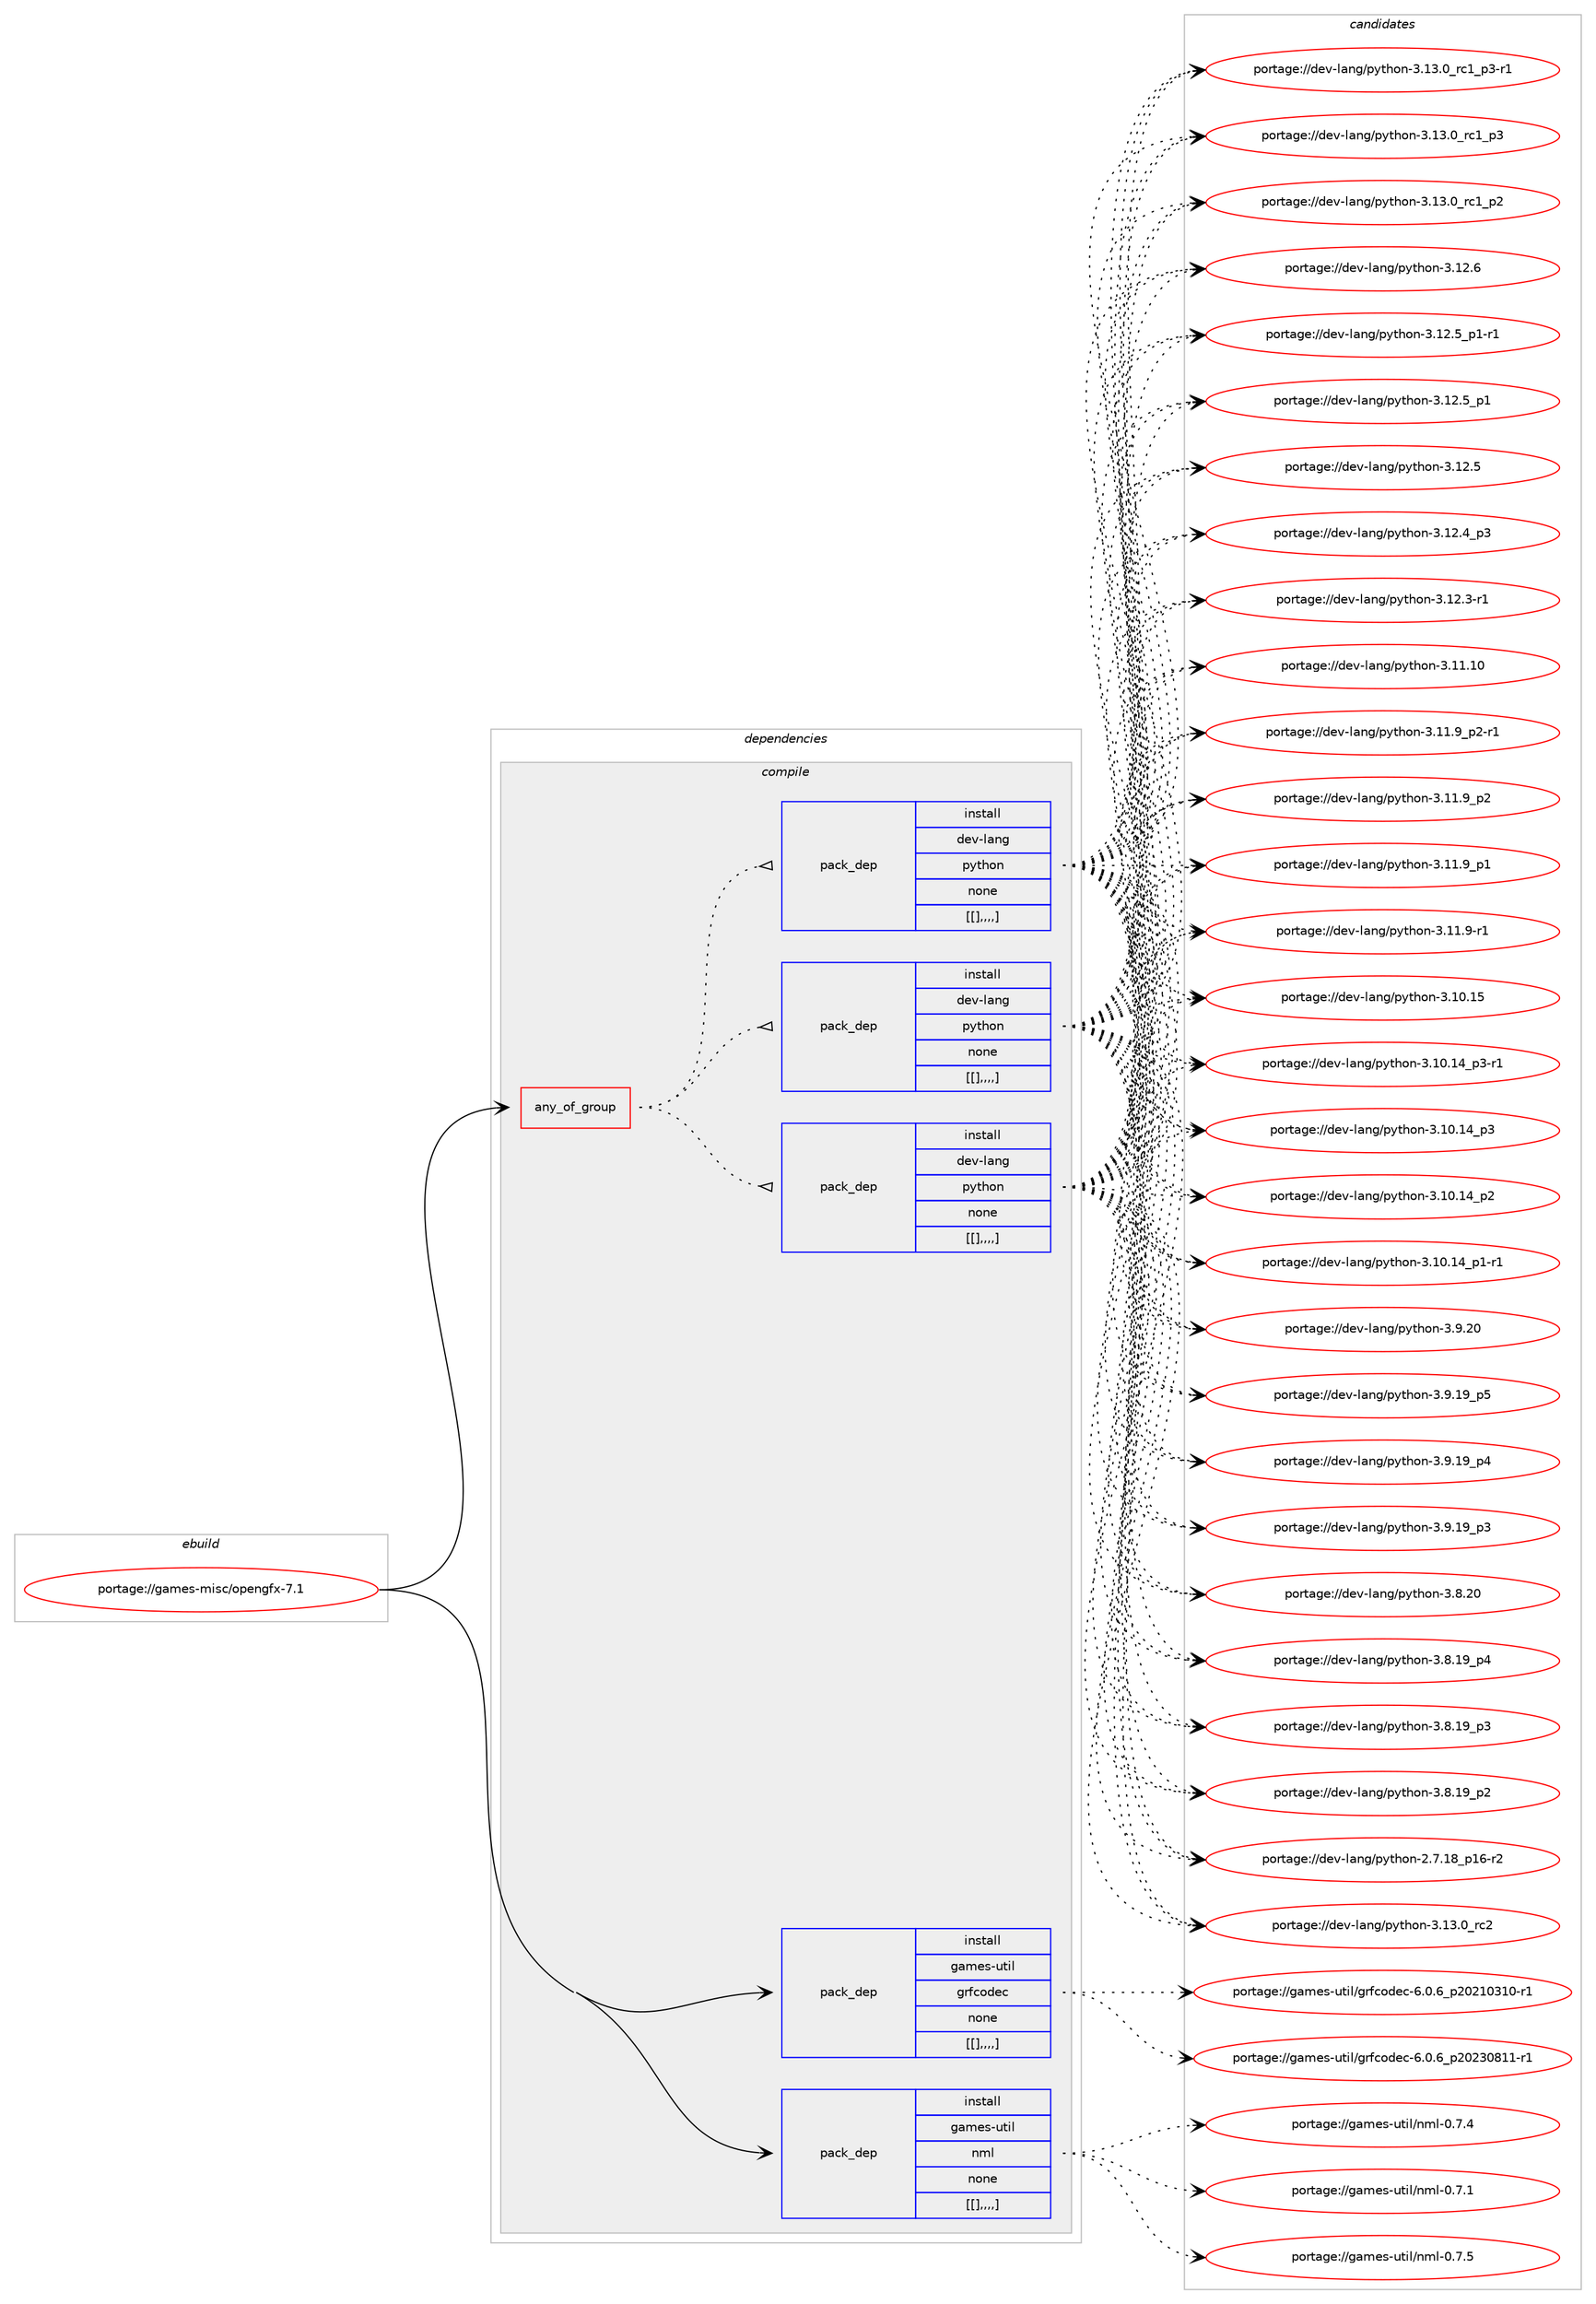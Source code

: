 digraph prolog {

# *************
# Graph options
# *************

newrank=true;
concentrate=true;
compound=true;
graph [rankdir=LR,fontname=Helvetica,fontsize=10,ranksep=1.5];#, ranksep=2.5, nodesep=0.2];
edge  [arrowhead=vee];
node  [fontname=Helvetica,fontsize=10];

# **********
# The ebuild
# **********

subgraph cluster_leftcol {
color=gray;
label=<<i>ebuild</i>>;
id [label="portage://games-misc/opengfx-7.1", color=red, width=4, href="../games-misc/opengfx-7.1.svg"];
}

# ****************
# The dependencies
# ****************

subgraph cluster_midcol {
color=gray;
label=<<i>dependencies</i>>;
subgraph cluster_compile {
fillcolor="#eeeeee";
style=filled;
label=<<i>compile</i>>;
subgraph any1337 {
dependency234820 [label=<<TABLE BORDER="0" CELLBORDER="1" CELLSPACING="0" CELLPADDING="4"><TR><TD CELLPADDING="10">any_of_group</TD></TR></TABLE>>, shape=none, color=red];subgraph pack167294 {
dependency234821 [label=<<TABLE BORDER="0" CELLBORDER="1" CELLSPACING="0" CELLPADDING="4" WIDTH="220"><TR><TD ROWSPAN="6" CELLPADDING="30">pack_dep</TD></TR><TR><TD WIDTH="110">install</TD></TR><TR><TD>dev-lang</TD></TR><TR><TD>python</TD></TR><TR><TD>none</TD></TR><TR><TD>[[],,,,]</TD></TR></TABLE>>, shape=none, color=blue];
}
dependency234820:e -> dependency234821:w [weight=20,style="dotted",arrowhead="oinv"];
subgraph pack167295 {
dependency234822 [label=<<TABLE BORDER="0" CELLBORDER="1" CELLSPACING="0" CELLPADDING="4" WIDTH="220"><TR><TD ROWSPAN="6" CELLPADDING="30">pack_dep</TD></TR><TR><TD WIDTH="110">install</TD></TR><TR><TD>dev-lang</TD></TR><TR><TD>python</TD></TR><TR><TD>none</TD></TR><TR><TD>[[],,,,]</TD></TR></TABLE>>, shape=none, color=blue];
}
dependency234820:e -> dependency234822:w [weight=20,style="dotted",arrowhead="oinv"];
subgraph pack167296 {
dependency234823 [label=<<TABLE BORDER="0" CELLBORDER="1" CELLSPACING="0" CELLPADDING="4" WIDTH="220"><TR><TD ROWSPAN="6" CELLPADDING="30">pack_dep</TD></TR><TR><TD WIDTH="110">install</TD></TR><TR><TD>dev-lang</TD></TR><TR><TD>python</TD></TR><TR><TD>none</TD></TR><TR><TD>[[],,,,]</TD></TR></TABLE>>, shape=none, color=blue];
}
dependency234820:e -> dependency234823:w [weight=20,style="dotted",arrowhead="oinv"];
}
id:e -> dependency234820:w [weight=20,style="solid",arrowhead="vee"];
subgraph pack167297 {
dependency234824 [label=<<TABLE BORDER="0" CELLBORDER="1" CELLSPACING="0" CELLPADDING="4" WIDTH="220"><TR><TD ROWSPAN="6" CELLPADDING="30">pack_dep</TD></TR><TR><TD WIDTH="110">install</TD></TR><TR><TD>games-util</TD></TR><TR><TD>grfcodec</TD></TR><TR><TD>none</TD></TR><TR><TD>[[],,,,]</TD></TR></TABLE>>, shape=none, color=blue];
}
id:e -> dependency234824:w [weight=20,style="solid",arrowhead="vee"];
subgraph pack167298 {
dependency234825 [label=<<TABLE BORDER="0" CELLBORDER="1" CELLSPACING="0" CELLPADDING="4" WIDTH="220"><TR><TD ROWSPAN="6" CELLPADDING="30">pack_dep</TD></TR><TR><TD WIDTH="110">install</TD></TR><TR><TD>games-util</TD></TR><TR><TD>nml</TD></TR><TR><TD>none</TD></TR><TR><TD>[[],,,,]</TD></TR></TABLE>>, shape=none, color=blue];
}
id:e -> dependency234825:w [weight=20,style="solid",arrowhead="vee"];
}
subgraph cluster_compileandrun {
fillcolor="#eeeeee";
style=filled;
label=<<i>compile and run</i>>;
}
subgraph cluster_run {
fillcolor="#eeeeee";
style=filled;
label=<<i>run</i>>;
}
}

# **************
# The candidates
# **************

subgraph cluster_choices {
rank=same;
color=gray;
label=<<i>candidates</i>>;

subgraph choice167294 {
color=black;
nodesep=1;
choice10010111845108971101034711212111610411111045514649514648951149950 [label="portage://dev-lang/python-3.13.0_rc2", color=red, width=4,href="../dev-lang/python-3.13.0_rc2.svg"];
choice1001011184510897110103471121211161041111104551464951464895114994995112514511449 [label="portage://dev-lang/python-3.13.0_rc1_p3-r1", color=red, width=4,href="../dev-lang/python-3.13.0_rc1_p3-r1.svg"];
choice100101118451089711010347112121116104111110455146495146489511499499511251 [label="portage://dev-lang/python-3.13.0_rc1_p3", color=red, width=4,href="../dev-lang/python-3.13.0_rc1_p3.svg"];
choice100101118451089711010347112121116104111110455146495146489511499499511250 [label="portage://dev-lang/python-3.13.0_rc1_p2", color=red, width=4,href="../dev-lang/python-3.13.0_rc1_p2.svg"];
choice10010111845108971101034711212111610411111045514649504654 [label="portage://dev-lang/python-3.12.6", color=red, width=4,href="../dev-lang/python-3.12.6.svg"];
choice1001011184510897110103471121211161041111104551464950465395112494511449 [label="portage://dev-lang/python-3.12.5_p1-r1", color=red, width=4,href="../dev-lang/python-3.12.5_p1-r1.svg"];
choice100101118451089711010347112121116104111110455146495046539511249 [label="portage://dev-lang/python-3.12.5_p1", color=red, width=4,href="../dev-lang/python-3.12.5_p1.svg"];
choice10010111845108971101034711212111610411111045514649504653 [label="portage://dev-lang/python-3.12.5", color=red, width=4,href="../dev-lang/python-3.12.5.svg"];
choice100101118451089711010347112121116104111110455146495046529511251 [label="portage://dev-lang/python-3.12.4_p3", color=red, width=4,href="../dev-lang/python-3.12.4_p3.svg"];
choice100101118451089711010347112121116104111110455146495046514511449 [label="portage://dev-lang/python-3.12.3-r1", color=red, width=4,href="../dev-lang/python-3.12.3-r1.svg"];
choice1001011184510897110103471121211161041111104551464949464948 [label="portage://dev-lang/python-3.11.10", color=red, width=4,href="../dev-lang/python-3.11.10.svg"];
choice1001011184510897110103471121211161041111104551464949465795112504511449 [label="portage://dev-lang/python-3.11.9_p2-r1", color=red, width=4,href="../dev-lang/python-3.11.9_p2-r1.svg"];
choice100101118451089711010347112121116104111110455146494946579511250 [label="portage://dev-lang/python-3.11.9_p2", color=red, width=4,href="../dev-lang/python-3.11.9_p2.svg"];
choice100101118451089711010347112121116104111110455146494946579511249 [label="portage://dev-lang/python-3.11.9_p1", color=red, width=4,href="../dev-lang/python-3.11.9_p1.svg"];
choice100101118451089711010347112121116104111110455146494946574511449 [label="portage://dev-lang/python-3.11.9-r1", color=red, width=4,href="../dev-lang/python-3.11.9-r1.svg"];
choice1001011184510897110103471121211161041111104551464948464953 [label="portage://dev-lang/python-3.10.15", color=red, width=4,href="../dev-lang/python-3.10.15.svg"];
choice100101118451089711010347112121116104111110455146494846495295112514511449 [label="portage://dev-lang/python-3.10.14_p3-r1", color=red, width=4,href="../dev-lang/python-3.10.14_p3-r1.svg"];
choice10010111845108971101034711212111610411111045514649484649529511251 [label="portage://dev-lang/python-3.10.14_p3", color=red, width=4,href="../dev-lang/python-3.10.14_p3.svg"];
choice10010111845108971101034711212111610411111045514649484649529511250 [label="portage://dev-lang/python-3.10.14_p2", color=red, width=4,href="../dev-lang/python-3.10.14_p2.svg"];
choice100101118451089711010347112121116104111110455146494846495295112494511449 [label="portage://dev-lang/python-3.10.14_p1-r1", color=red, width=4,href="../dev-lang/python-3.10.14_p1-r1.svg"];
choice10010111845108971101034711212111610411111045514657465048 [label="portage://dev-lang/python-3.9.20", color=red, width=4,href="../dev-lang/python-3.9.20.svg"];
choice100101118451089711010347112121116104111110455146574649579511253 [label="portage://dev-lang/python-3.9.19_p5", color=red, width=4,href="../dev-lang/python-3.9.19_p5.svg"];
choice100101118451089711010347112121116104111110455146574649579511252 [label="portage://dev-lang/python-3.9.19_p4", color=red, width=4,href="../dev-lang/python-3.9.19_p4.svg"];
choice100101118451089711010347112121116104111110455146574649579511251 [label="portage://dev-lang/python-3.9.19_p3", color=red, width=4,href="../dev-lang/python-3.9.19_p3.svg"];
choice10010111845108971101034711212111610411111045514656465048 [label="portage://dev-lang/python-3.8.20", color=red, width=4,href="../dev-lang/python-3.8.20.svg"];
choice100101118451089711010347112121116104111110455146564649579511252 [label="portage://dev-lang/python-3.8.19_p4", color=red, width=4,href="../dev-lang/python-3.8.19_p4.svg"];
choice100101118451089711010347112121116104111110455146564649579511251 [label="portage://dev-lang/python-3.8.19_p3", color=red, width=4,href="../dev-lang/python-3.8.19_p3.svg"];
choice100101118451089711010347112121116104111110455146564649579511250 [label="portage://dev-lang/python-3.8.19_p2", color=red, width=4,href="../dev-lang/python-3.8.19_p2.svg"];
choice100101118451089711010347112121116104111110455046554649569511249544511450 [label="portage://dev-lang/python-2.7.18_p16-r2", color=red, width=4,href="../dev-lang/python-2.7.18_p16-r2.svg"];
dependency234821:e -> choice10010111845108971101034711212111610411111045514649514648951149950:w [style=dotted,weight="100"];
dependency234821:e -> choice1001011184510897110103471121211161041111104551464951464895114994995112514511449:w [style=dotted,weight="100"];
dependency234821:e -> choice100101118451089711010347112121116104111110455146495146489511499499511251:w [style=dotted,weight="100"];
dependency234821:e -> choice100101118451089711010347112121116104111110455146495146489511499499511250:w [style=dotted,weight="100"];
dependency234821:e -> choice10010111845108971101034711212111610411111045514649504654:w [style=dotted,weight="100"];
dependency234821:e -> choice1001011184510897110103471121211161041111104551464950465395112494511449:w [style=dotted,weight="100"];
dependency234821:e -> choice100101118451089711010347112121116104111110455146495046539511249:w [style=dotted,weight="100"];
dependency234821:e -> choice10010111845108971101034711212111610411111045514649504653:w [style=dotted,weight="100"];
dependency234821:e -> choice100101118451089711010347112121116104111110455146495046529511251:w [style=dotted,weight="100"];
dependency234821:e -> choice100101118451089711010347112121116104111110455146495046514511449:w [style=dotted,weight="100"];
dependency234821:e -> choice1001011184510897110103471121211161041111104551464949464948:w [style=dotted,weight="100"];
dependency234821:e -> choice1001011184510897110103471121211161041111104551464949465795112504511449:w [style=dotted,weight="100"];
dependency234821:e -> choice100101118451089711010347112121116104111110455146494946579511250:w [style=dotted,weight="100"];
dependency234821:e -> choice100101118451089711010347112121116104111110455146494946579511249:w [style=dotted,weight="100"];
dependency234821:e -> choice100101118451089711010347112121116104111110455146494946574511449:w [style=dotted,weight="100"];
dependency234821:e -> choice1001011184510897110103471121211161041111104551464948464953:w [style=dotted,weight="100"];
dependency234821:e -> choice100101118451089711010347112121116104111110455146494846495295112514511449:w [style=dotted,weight="100"];
dependency234821:e -> choice10010111845108971101034711212111610411111045514649484649529511251:w [style=dotted,weight="100"];
dependency234821:e -> choice10010111845108971101034711212111610411111045514649484649529511250:w [style=dotted,weight="100"];
dependency234821:e -> choice100101118451089711010347112121116104111110455146494846495295112494511449:w [style=dotted,weight="100"];
dependency234821:e -> choice10010111845108971101034711212111610411111045514657465048:w [style=dotted,weight="100"];
dependency234821:e -> choice100101118451089711010347112121116104111110455146574649579511253:w [style=dotted,weight="100"];
dependency234821:e -> choice100101118451089711010347112121116104111110455146574649579511252:w [style=dotted,weight="100"];
dependency234821:e -> choice100101118451089711010347112121116104111110455146574649579511251:w [style=dotted,weight="100"];
dependency234821:e -> choice10010111845108971101034711212111610411111045514656465048:w [style=dotted,weight="100"];
dependency234821:e -> choice100101118451089711010347112121116104111110455146564649579511252:w [style=dotted,weight="100"];
dependency234821:e -> choice100101118451089711010347112121116104111110455146564649579511251:w [style=dotted,weight="100"];
dependency234821:e -> choice100101118451089711010347112121116104111110455146564649579511250:w [style=dotted,weight="100"];
dependency234821:e -> choice100101118451089711010347112121116104111110455046554649569511249544511450:w [style=dotted,weight="100"];
}
subgraph choice167295 {
color=black;
nodesep=1;
choice10010111845108971101034711212111610411111045514649514648951149950 [label="portage://dev-lang/python-3.13.0_rc2", color=red, width=4,href="../dev-lang/python-3.13.0_rc2.svg"];
choice1001011184510897110103471121211161041111104551464951464895114994995112514511449 [label="portage://dev-lang/python-3.13.0_rc1_p3-r1", color=red, width=4,href="../dev-lang/python-3.13.0_rc1_p3-r1.svg"];
choice100101118451089711010347112121116104111110455146495146489511499499511251 [label="portage://dev-lang/python-3.13.0_rc1_p3", color=red, width=4,href="../dev-lang/python-3.13.0_rc1_p3.svg"];
choice100101118451089711010347112121116104111110455146495146489511499499511250 [label="portage://dev-lang/python-3.13.0_rc1_p2", color=red, width=4,href="../dev-lang/python-3.13.0_rc1_p2.svg"];
choice10010111845108971101034711212111610411111045514649504654 [label="portage://dev-lang/python-3.12.6", color=red, width=4,href="../dev-lang/python-3.12.6.svg"];
choice1001011184510897110103471121211161041111104551464950465395112494511449 [label="portage://dev-lang/python-3.12.5_p1-r1", color=red, width=4,href="../dev-lang/python-3.12.5_p1-r1.svg"];
choice100101118451089711010347112121116104111110455146495046539511249 [label="portage://dev-lang/python-3.12.5_p1", color=red, width=4,href="../dev-lang/python-3.12.5_p1.svg"];
choice10010111845108971101034711212111610411111045514649504653 [label="portage://dev-lang/python-3.12.5", color=red, width=4,href="../dev-lang/python-3.12.5.svg"];
choice100101118451089711010347112121116104111110455146495046529511251 [label="portage://dev-lang/python-3.12.4_p3", color=red, width=4,href="../dev-lang/python-3.12.4_p3.svg"];
choice100101118451089711010347112121116104111110455146495046514511449 [label="portage://dev-lang/python-3.12.3-r1", color=red, width=4,href="../dev-lang/python-3.12.3-r1.svg"];
choice1001011184510897110103471121211161041111104551464949464948 [label="portage://dev-lang/python-3.11.10", color=red, width=4,href="../dev-lang/python-3.11.10.svg"];
choice1001011184510897110103471121211161041111104551464949465795112504511449 [label="portage://dev-lang/python-3.11.9_p2-r1", color=red, width=4,href="../dev-lang/python-3.11.9_p2-r1.svg"];
choice100101118451089711010347112121116104111110455146494946579511250 [label="portage://dev-lang/python-3.11.9_p2", color=red, width=4,href="../dev-lang/python-3.11.9_p2.svg"];
choice100101118451089711010347112121116104111110455146494946579511249 [label="portage://dev-lang/python-3.11.9_p1", color=red, width=4,href="../dev-lang/python-3.11.9_p1.svg"];
choice100101118451089711010347112121116104111110455146494946574511449 [label="portage://dev-lang/python-3.11.9-r1", color=red, width=4,href="../dev-lang/python-3.11.9-r1.svg"];
choice1001011184510897110103471121211161041111104551464948464953 [label="portage://dev-lang/python-3.10.15", color=red, width=4,href="../dev-lang/python-3.10.15.svg"];
choice100101118451089711010347112121116104111110455146494846495295112514511449 [label="portage://dev-lang/python-3.10.14_p3-r1", color=red, width=4,href="../dev-lang/python-3.10.14_p3-r1.svg"];
choice10010111845108971101034711212111610411111045514649484649529511251 [label="portage://dev-lang/python-3.10.14_p3", color=red, width=4,href="../dev-lang/python-3.10.14_p3.svg"];
choice10010111845108971101034711212111610411111045514649484649529511250 [label="portage://dev-lang/python-3.10.14_p2", color=red, width=4,href="../dev-lang/python-3.10.14_p2.svg"];
choice100101118451089711010347112121116104111110455146494846495295112494511449 [label="portage://dev-lang/python-3.10.14_p1-r1", color=red, width=4,href="../dev-lang/python-3.10.14_p1-r1.svg"];
choice10010111845108971101034711212111610411111045514657465048 [label="portage://dev-lang/python-3.9.20", color=red, width=4,href="../dev-lang/python-3.9.20.svg"];
choice100101118451089711010347112121116104111110455146574649579511253 [label="portage://dev-lang/python-3.9.19_p5", color=red, width=4,href="../dev-lang/python-3.9.19_p5.svg"];
choice100101118451089711010347112121116104111110455146574649579511252 [label="portage://dev-lang/python-3.9.19_p4", color=red, width=4,href="../dev-lang/python-3.9.19_p4.svg"];
choice100101118451089711010347112121116104111110455146574649579511251 [label="portage://dev-lang/python-3.9.19_p3", color=red, width=4,href="../dev-lang/python-3.9.19_p3.svg"];
choice10010111845108971101034711212111610411111045514656465048 [label="portage://dev-lang/python-3.8.20", color=red, width=4,href="../dev-lang/python-3.8.20.svg"];
choice100101118451089711010347112121116104111110455146564649579511252 [label="portage://dev-lang/python-3.8.19_p4", color=red, width=4,href="../dev-lang/python-3.8.19_p4.svg"];
choice100101118451089711010347112121116104111110455146564649579511251 [label="portage://dev-lang/python-3.8.19_p3", color=red, width=4,href="../dev-lang/python-3.8.19_p3.svg"];
choice100101118451089711010347112121116104111110455146564649579511250 [label="portage://dev-lang/python-3.8.19_p2", color=red, width=4,href="../dev-lang/python-3.8.19_p2.svg"];
choice100101118451089711010347112121116104111110455046554649569511249544511450 [label="portage://dev-lang/python-2.7.18_p16-r2", color=red, width=4,href="../dev-lang/python-2.7.18_p16-r2.svg"];
dependency234822:e -> choice10010111845108971101034711212111610411111045514649514648951149950:w [style=dotted,weight="100"];
dependency234822:e -> choice1001011184510897110103471121211161041111104551464951464895114994995112514511449:w [style=dotted,weight="100"];
dependency234822:e -> choice100101118451089711010347112121116104111110455146495146489511499499511251:w [style=dotted,weight="100"];
dependency234822:e -> choice100101118451089711010347112121116104111110455146495146489511499499511250:w [style=dotted,weight="100"];
dependency234822:e -> choice10010111845108971101034711212111610411111045514649504654:w [style=dotted,weight="100"];
dependency234822:e -> choice1001011184510897110103471121211161041111104551464950465395112494511449:w [style=dotted,weight="100"];
dependency234822:e -> choice100101118451089711010347112121116104111110455146495046539511249:w [style=dotted,weight="100"];
dependency234822:e -> choice10010111845108971101034711212111610411111045514649504653:w [style=dotted,weight="100"];
dependency234822:e -> choice100101118451089711010347112121116104111110455146495046529511251:w [style=dotted,weight="100"];
dependency234822:e -> choice100101118451089711010347112121116104111110455146495046514511449:w [style=dotted,weight="100"];
dependency234822:e -> choice1001011184510897110103471121211161041111104551464949464948:w [style=dotted,weight="100"];
dependency234822:e -> choice1001011184510897110103471121211161041111104551464949465795112504511449:w [style=dotted,weight="100"];
dependency234822:e -> choice100101118451089711010347112121116104111110455146494946579511250:w [style=dotted,weight="100"];
dependency234822:e -> choice100101118451089711010347112121116104111110455146494946579511249:w [style=dotted,weight="100"];
dependency234822:e -> choice100101118451089711010347112121116104111110455146494946574511449:w [style=dotted,weight="100"];
dependency234822:e -> choice1001011184510897110103471121211161041111104551464948464953:w [style=dotted,weight="100"];
dependency234822:e -> choice100101118451089711010347112121116104111110455146494846495295112514511449:w [style=dotted,weight="100"];
dependency234822:e -> choice10010111845108971101034711212111610411111045514649484649529511251:w [style=dotted,weight="100"];
dependency234822:e -> choice10010111845108971101034711212111610411111045514649484649529511250:w [style=dotted,weight="100"];
dependency234822:e -> choice100101118451089711010347112121116104111110455146494846495295112494511449:w [style=dotted,weight="100"];
dependency234822:e -> choice10010111845108971101034711212111610411111045514657465048:w [style=dotted,weight="100"];
dependency234822:e -> choice100101118451089711010347112121116104111110455146574649579511253:w [style=dotted,weight="100"];
dependency234822:e -> choice100101118451089711010347112121116104111110455146574649579511252:w [style=dotted,weight="100"];
dependency234822:e -> choice100101118451089711010347112121116104111110455146574649579511251:w [style=dotted,weight="100"];
dependency234822:e -> choice10010111845108971101034711212111610411111045514656465048:w [style=dotted,weight="100"];
dependency234822:e -> choice100101118451089711010347112121116104111110455146564649579511252:w [style=dotted,weight="100"];
dependency234822:e -> choice100101118451089711010347112121116104111110455146564649579511251:w [style=dotted,weight="100"];
dependency234822:e -> choice100101118451089711010347112121116104111110455146564649579511250:w [style=dotted,weight="100"];
dependency234822:e -> choice100101118451089711010347112121116104111110455046554649569511249544511450:w [style=dotted,weight="100"];
}
subgraph choice167296 {
color=black;
nodesep=1;
choice10010111845108971101034711212111610411111045514649514648951149950 [label="portage://dev-lang/python-3.13.0_rc2", color=red, width=4,href="../dev-lang/python-3.13.0_rc2.svg"];
choice1001011184510897110103471121211161041111104551464951464895114994995112514511449 [label="portage://dev-lang/python-3.13.0_rc1_p3-r1", color=red, width=4,href="../dev-lang/python-3.13.0_rc1_p3-r1.svg"];
choice100101118451089711010347112121116104111110455146495146489511499499511251 [label="portage://dev-lang/python-3.13.0_rc1_p3", color=red, width=4,href="../dev-lang/python-3.13.0_rc1_p3.svg"];
choice100101118451089711010347112121116104111110455146495146489511499499511250 [label="portage://dev-lang/python-3.13.0_rc1_p2", color=red, width=4,href="../dev-lang/python-3.13.0_rc1_p2.svg"];
choice10010111845108971101034711212111610411111045514649504654 [label="portage://dev-lang/python-3.12.6", color=red, width=4,href="../dev-lang/python-3.12.6.svg"];
choice1001011184510897110103471121211161041111104551464950465395112494511449 [label="portage://dev-lang/python-3.12.5_p1-r1", color=red, width=4,href="../dev-lang/python-3.12.5_p1-r1.svg"];
choice100101118451089711010347112121116104111110455146495046539511249 [label="portage://dev-lang/python-3.12.5_p1", color=red, width=4,href="../dev-lang/python-3.12.5_p1.svg"];
choice10010111845108971101034711212111610411111045514649504653 [label="portage://dev-lang/python-3.12.5", color=red, width=4,href="../dev-lang/python-3.12.5.svg"];
choice100101118451089711010347112121116104111110455146495046529511251 [label="portage://dev-lang/python-3.12.4_p3", color=red, width=4,href="../dev-lang/python-3.12.4_p3.svg"];
choice100101118451089711010347112121116104111110455146495046514511449 [label="portage://dev-lang/python-3.12.3-r1", color=red, width=4,href="../dev-lang/python-3.12.3-r1.svg"];
choice1001011184510897110103471121211161041111104551464949464948 [label="portage://dev-lang/python-3.11.10", color=red, width=4,href="../dev-lang/python-3.11.10.svg"];
choice1001011184510897110103471121211161041111104551464949465795112504511449 [label="portage://dev-lang/python-3.11.9_p2-r1", color=red, width=4,href="../dev-lang/python-3.11.9_p2-r1.svg"];
choice100101118451089711010347112121116104111110455146494946579511250 [label="portage://dev-lang/python-3.11.9_p2", color=red, width=4,href="../dev-lang/python-3.11.9_p2.svg"];
choice100101118451089711010347112121116104111110455146494946579511249 [label="portage://dev-lang/python-3.11.9_p1", color=red, width=4,href="../dev-lang/python-3.11.9_p1.svg"];
choice100101118451089711010347112121116104111110455146494946574511449 [label="portage://dev-lang/python-3.11.9-r1", color=red, width=4,href="../dev-lang/python-3.11.9-r1.svg"];
choice1001011184510897110103471121211161041111104551464948464953 [label="portage://dev-lang/python-3.10.15", color=red, width=4,href="../dev-lang/python-3.10.15.svg"];
choice100101118451089711010347112121116104111110455146494846495295112514511449 [label="portage://dev-lang/python-3.10.14_p3-r1", color=red, width=4,href="../dev-lang/python-3.10.14_p3-r1.svg"];
choice10010111845108971101034711212111610411111045514649484649529511251 [label="portage://dev-lang/python-3.10.14_p3", color=red, width=4,href="../dev-lang/python-3.10.14_p3.svg"];
choice10010111845108971101034711212111610411111045514649484649529511250 [label="portage://dev-lang/python-3.10.14_p2", color=red, width=4,href="../dev-lang/python-3.10.14_p2.svg"];
choice100101118451089711010347112121116104111110455146494846495295112494511449 [label="portage://dev-lang/python-3.10.14_p1-r1", color=red, width=4,href="../dev-lang/python-3.10.14_p1-r1.svg"];
choice10010111845108971101034711212111610411111045514657465048 [label="portage://dev-lang/python-3.9.20", color=red, width=4,href="../dev-lang/python-3.9.20.svg"];
choice100101118451089711010347112121116104111110455146574649579511253 [label="portage://dev-lang/python-3.9.19_p5", color=red, width=4,href="../dev-lang/python-3.9.19_p5.svg"];
choice100101118451089711010347112121116104111110455146574649579511252 [label="portage://dev-lang/python-3.9.19_p4", color=red, width=4,href="../dev-lang/python-3.9.19_p4.svg"];
choice100101118451089711010347112121116104111110455146574649579511251 [label="portage://dev-lang/python-3.9.19_p3", color=red, width=4,href="../dev-lang/python-3.9.19_p3.svg"];
choice10010111845108971101034711212111610411111045514656465048 [label="portage://dev-lang/python-3.8.20", color=red, width=4,href="../dev-lang/python-3.8.20.svg"];
choice100101118451089711010347112121116104111110455146564649579511252 [label="portage://dev-lang/python-3.8.19_p4", color=red, width=4,href="../dev-lang/python-3.8.19_p4.svg"];
choice100101118451089711010347112121116104111110455146564649579511251 [label="portage://dev-lang/python-3.8.19_p3", color=red, width=4,href="../dev-lang/python-3.8.19_p3.svg"];
choice100101118451089711010347112121116104111110455146564649579511250 [label="portage://dev-lang/python-3.8.19_p2", color=red, width=4,href="../dev-lang/python-3.8.19_p2.svg"];
choice100101118451089711010347112121116104111110455046554649569511249544511450 [label="portage://dev-lang/python-2.7.18_p16-r2", color=red, width=4,href="../dev-lang/python-2.7.18_p16-r2.svg"];
dependency234823:e -> choice10010111845108971101034711212111610411111045514649514648951149950:w [style=dotted,weight="100"];
dependency234823:e -> choice1001011184510897110103471121211161041111104551464951464895114994995112514511449:w [style=dotted,weight="100"];
dependency234823:e -> choice100101118451089711010347112121116104111110455146495146489511499499511251:w [style=dotted,weight="100"];
dependency234823:e -> choice100101118451089711010347112121116104111110455146495146489511499499511250:w [style=dotted,weight="100"];
dependency234823:e -> choice10010111845108971101034711212111610411111045514649504654:w [style=dotted,weight="100"];
dependency234823:e -> choice1001011184510897110103471121211161041111104551464950465395112494511449:w [style=dotted,weight="100"];
dependency234823:e -> choice100101118451089711010347112121116104111110455146495046539511249:w [style=dotted,weight="100"];
dependency234823:e -> choice10010111845108971101034711212111610411111045514649504653:w [style=dotted,weight="100"];
dependency234823:e -> choice100101118451089711010347112121116104111110455146495046529511251:w [style=dotted,weight="100"];
dependency234823:e -> choice100101118451089711010347112121116104111110455146495046514511449:w [style=dotted,weight="100"];
dependency234823:e -> choice1001011184510897110103471121211161041111104551464949464948:w [style=dotted,weight="100"];
dependency234823:e -> choice1001011184510897110103471121211161041111104551464949465795112504511449:w [style=dotted,weight="100"];
dependency234823:e -> choice100101118451089711010347112121116104111110455146494946579511250:w [style=dotted,weight="100"];
dependency234823:e -> choice100101118451089711010347112121116104111110455146494946579511249:w [style=dotted,weight="100"];
dependency234823:e -> choice100101118451089711010347112121116104111110455146494946574511449:w [style=dotted,weight="100"];
dependency234823:e -> choice1001011184510897110103471121211161041111104551464948464953:w [style=dotted,weight="100"];
dependency234823:e -> choice100101118451089711010347112121116104111110455146494846495295112514511449:w [style=dotted,weight="100"];
dependency234823:e -> choice10010111845108971101034711212111610411111045514649484649529511251:w [style=dotted,weight="100"];
dependency234823:e -> choice10010111845108971101034711212111610411111045514649484649529511250:w [style=dotted,weight="100"];
dependency234823:e -> choice100101118451089711010347112121116104111110455146494846495295112494511449:w [style=dotted,weight="100"];
dependency234823:e -> choice10010111845108971101034711212111610411111045514657465048:w [style=dotted,weight="100"];
dependency234823:e -> choice100101118451089711010347112121116104111110455146574649579511253:w [style=dotted,weight="100"];
dependency234823:e -> choice100101118451089711010347112121116104111110455146574649579511252:w [style=dotted,weight="100"];
dependency234823:e -> choice100101118451089711010347112121116104111110455146574649579511251:w [style=dotted,weight="100"];
dependency234823:e -> choice10010111845108971101034711212111610411111045514656465048:w [style=dotted,weight="100"];
dependency234823:e -> choice100101118451089711010347112121116104111110455146564649579511252:w [style=dotted,weight="100"];
dependency234823:e -> choice100101118451089711010347112121116104111110455146564649579511251:w [style=dotted,weight="100"];
dependency234823:e -> choice100101118451089711010347112121116104111110455146564649579511250:w [style=dotted,weight="100"];
dependency234823:e -> choice100101118451089711010347112121116104111110455046554649569511249544511450:w [style=dotted,weight="100"];
}
subgraph choice167297 {
color=black;
nodesep=1;
choice10397109101115451171161051084710311410299111100101994554464846549511250485051485649494511449 [label="portage://games-util/grfcodec-6.0.6_p20230811-r1", color=red, width=4,href="../games-util/grfcodec-6.0.6_p20230811-r1.svg"];
choice10397109101115451171161051084710311410299111100101994554464846549511250485049485149484511449 [label="portage://games-util/grfcodec-6.0.6_p20210310-r1", color=red, width=4,href="../games-util/grfcodec-6.0.6_p20210310-r1.svg"];
dependency234824:e -> choice10397109101115451171161051084710311410299111100101994554464846549511250485051485649494511449:w [style=dotted,weight="100"];
dependency234824:e -> choice10397109101115451171161051084710311410299111100101994554464846549511250485049485149484511449:w [style=dotted,weight="100"];
}
subgraph choice167298 {
color=black;
nodesep=1;
choice103971091011154511711610510847110109108454846554653 [label="portage://games-util/nml-0.7.5", color=red, width=4,href="../games-util/nml-0.7.5.svg"];
choice103971091011154511711610510847110109108454846554652 [label="portage://games-util/nml-0.7.4", color=red, width=4,href="../games-util/nml-0.7.4.svg"];
choice103971091011154511711610510847110109108454846554649 [label="portage://games-util/nml-0.7.1", color=red, width=4,href="../games-util/nml-0.7.1.svg"];
dependency234825:e -> choice103971091011154511711610510847110109108454846554653:w [style=dotted,weight="100"];
dependency234825:e -> choice103971091011154511711610510847110109108454846554652:w [style=dotted,weight="100"];
dependency234825:e -> choice103971091011154511711610510847110109108454846554649:w [style=dotted,weight="100"];
}
}

}
